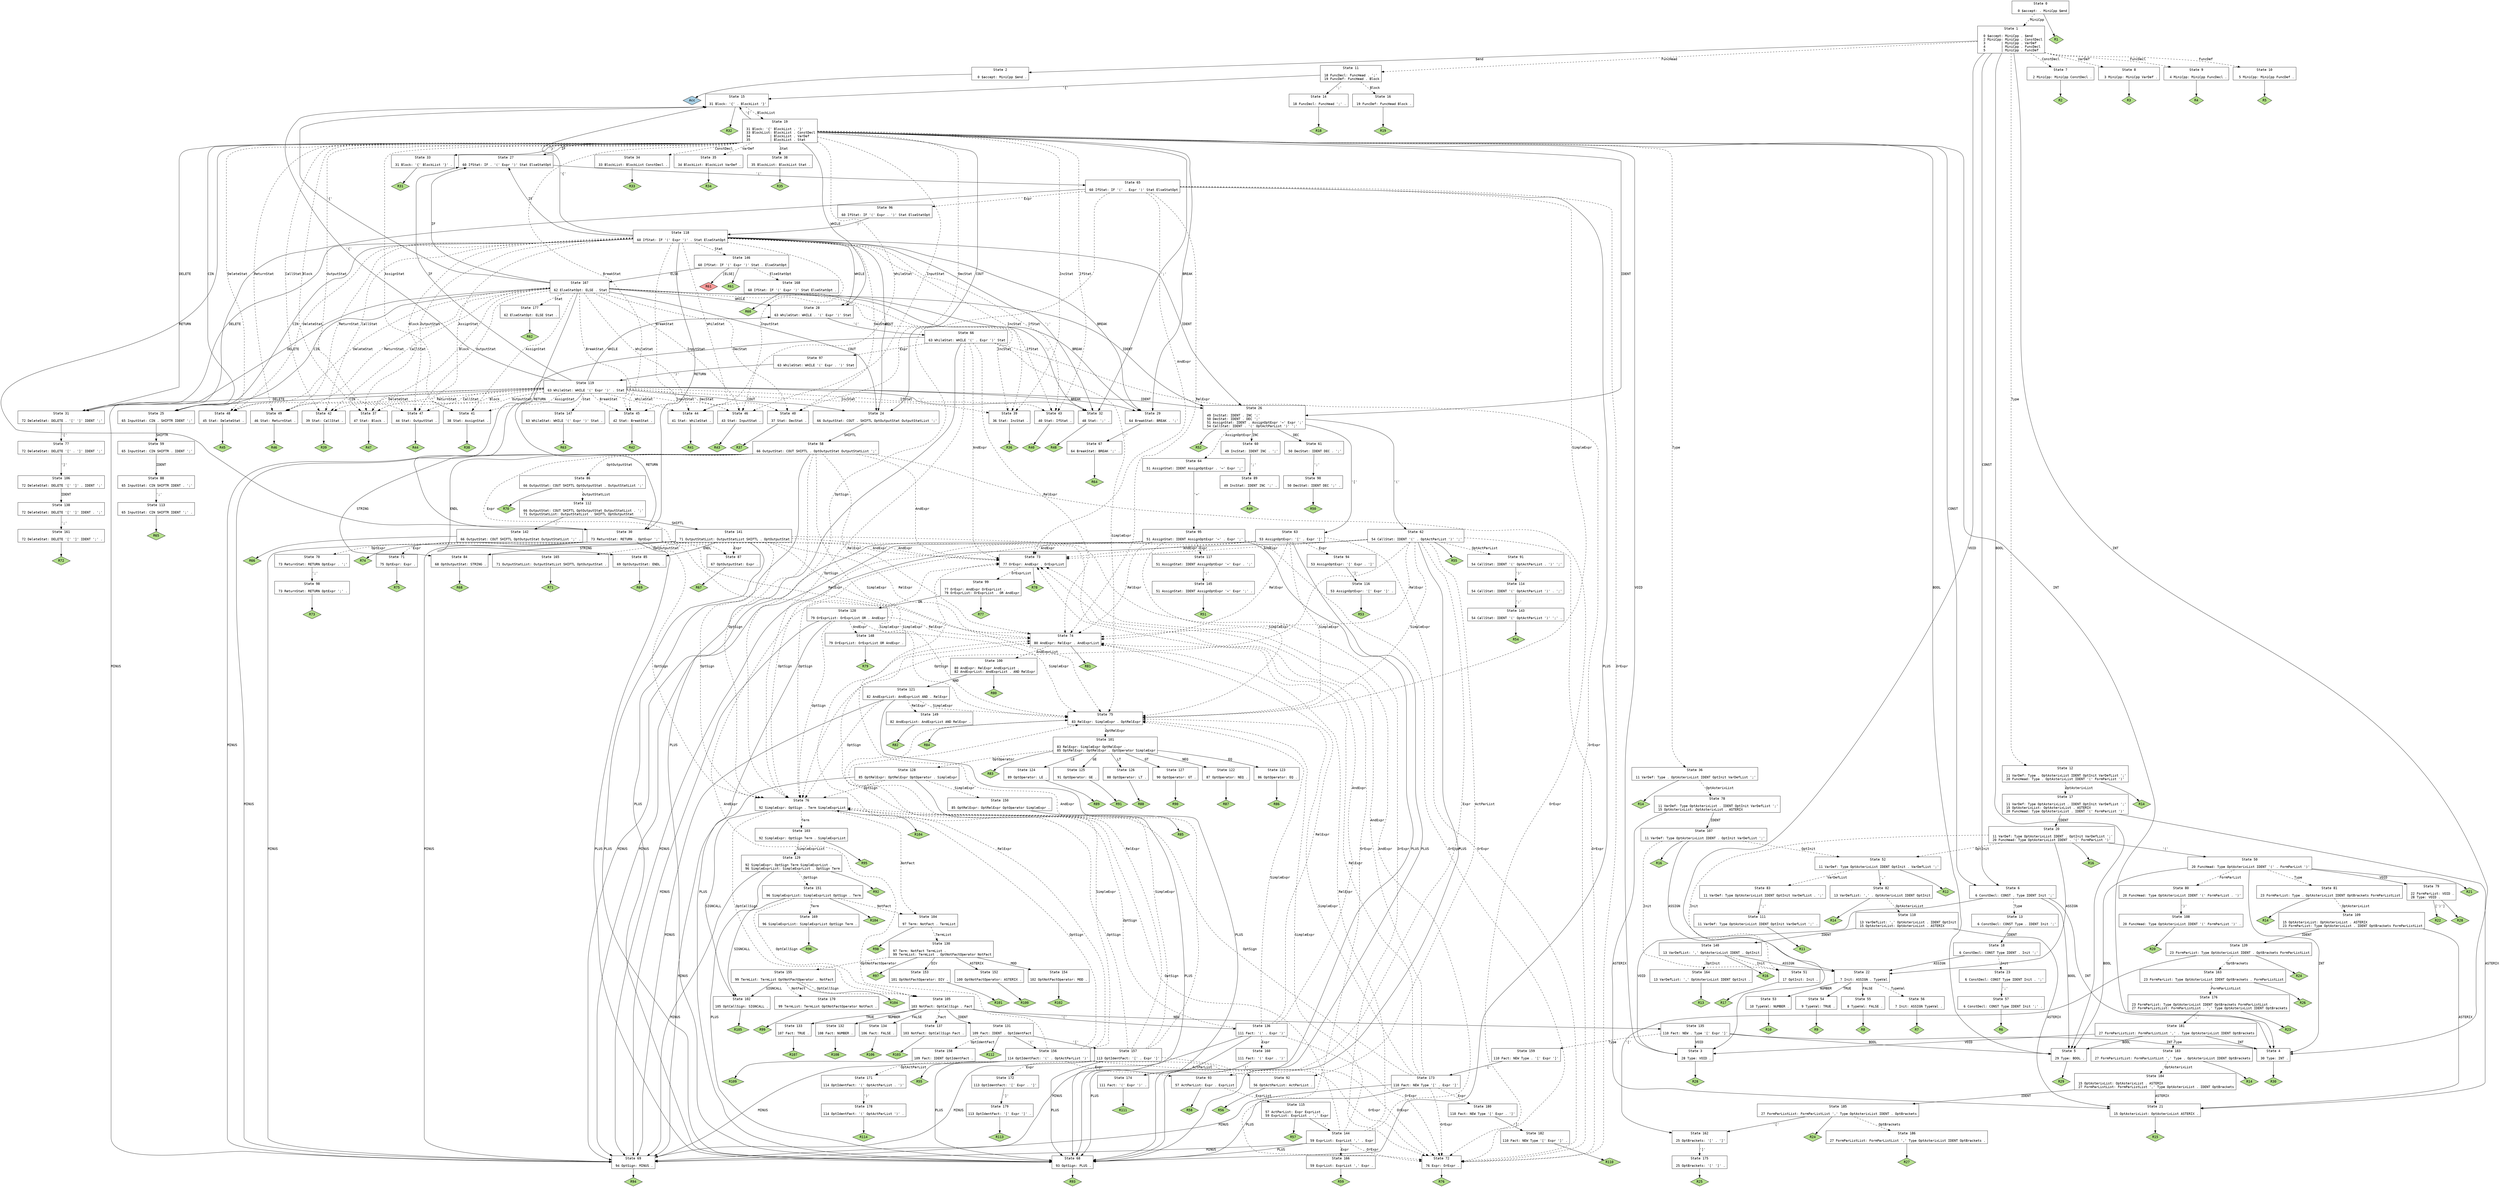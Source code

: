 // Generated by bison.
// Report bugs to <http://sourceforge.net/p/winflexbison/tickets>.
// Home page: <http://sourceforge.net/projects/winflexbison/>.

digraph "minicpp.y"
{
  node [fontname = courier, shape = box, colorscheme = paired6]
  edge [fontname = courier]

  0 [label="State 0\n\l  0 $accept: . MiniCpp $end\l"]
  0 -> 1 [style=dashed label="MiniCpp"]
  0 -> "0R1" [style=solid]
 "0R1" [label="R1", fillcolor=3, shape=diamond, style=filled]
  1 [label="State 1\n\l  0 $accept: MiniCpp . $end\l  2 MiniCpp: MiniCpp . ConstDecl\l  3        | MiniCpp . VarDef\l  4        | MiniCpp . FuncDecl\l  5        | MiniCpp . FuncDef\l"]
  1 -> 2 [style=solid label="$end"]
  1 -> 3 [style=solid label="VOID"]
  1 -> 4 [style=solid label="INT"]
  1 -> 5 [style=solid label="BOOL"]
  1 -> 6 [style=solid label="CONST"]
  1 -> 7 [style=dashed label="ConstDecl"]
  1 -> 8 [style=dashed label="VarDef"]
  1 -> 9 [style=dashed label="FuncDecl"]
  1 -> 10 [style=dashed label="FuncDef"]
  1 -> 11 [style=dashed label="FuncHead"]
  1 -> 12 [style=dashed label="Type"]
  2 [label="State 2\n\l  0 $accept: MiniCpp $end .\l"]
  2 -> "2R0" [style=solid]
 "2R0" [label="Acc", fillcolor=1, shape=diamond, style=filled]
  3 [label="State 3\n\l 28 Type: VOID .\l"]
  3 -> "3R28" [style=solid]
 "3R28" [label="R28", fillcolor=3, shape=diamond, style=filled]
  4 [label="State 4\n\l 30 Type: INT .\l"]
  4 -> "4R30" [style=solid]
 "4R30" [label="R30", fillcolor=3, shape=diamond, style=filled]
  5 [label="State 5\n\l 29 Type: BOOL .\l"]
  5 -> "5R29" [style=solid]
 "5R29" [label="R29", fillcolor=3, shape=diamond, style=filled]
  6 [label="State 6\n\l  6 ConstDecl: CONST . Type IDENT Init ';'\l"]
  6 -> 3 [style=solid label="VOID"]
  6 -> 4 [style=solid label="INT"]
  6 -> 5 [style=solid label="BOOL"]
  6 -> 13 [style=dashed label="Type"]
  7 [label="State 7\n\l  2 MiniCpp: MiniCpp ConstDecl .\l"]
  7 -> "7R2" [style=solid]
 "7R2" [label="R2", fillcolor=3, shape=diamond, style=filled]
  8 [label="State 8\n\l  3 MiniCpp: MiniCpp VarDef .\l"]
  8 -> "8R3" [style=solid]
 "8R3" [label="R3", fillcolor=3, shape=diamond, style=filled]
  9 [label="State 9\n\l  4 MiniCpp: MiniCpp FuncDecl .\l"]
  9 -> "9R4" [style=solid]
 "9R4" [label="R4", fillcolor=3, shape=diamond, style=filled]
  10 [label="State 10\n\l  5 MiniCpp: MiniCpp FuncDef .\l"]
  10 -> "10R5" [style=solid]
 "10R5" [label="R5", fillcolor=3, shape=diamond, style=filled]
  11 [label="State 11\n\l 18 FuncDecl: FuncHead . ';'\l 19 FuncDef: FuncHead . Block\l"]
  11 -> 14 [style=solid label="';'"]
  11 -> 15 [style=solid label="'{'"]
  11 -> 16 [style=dashed label="Block"]
  12 [label="State 12\n\l 11 VarDef: Type . OptAsterixList IDENT OptInit VarDefList ';'\l 20 FuncHead: Type . OptAsterixList IDENT '(' FormParList ')'\l"]
  12 -> 17 [style=dashed label="OptAsterixList"]
  12 -> "12R14" [style=solid]
 "12R14" [label="R14", fillcolor=3, shape=diamond, style=filled]
  13 [label="State 13\n\l  6 ConstDecl: CONST Type . IDENT Init ';'\l"]
  13 -> 18 [style=solid label="IDENT"]
  14 [label="State 14\n\l 18 FuncDecl: FuncHead ';' .\l"]
  14 -> "14R18" [style=solid]
 "14R18" [label="R18", fillcolor=3, shape=diamond, style=filled]
  15 [label="State 15\n\l 31 Block: '{' . BlockList '}'\l"]
  15 -> 19 [style=dashed label="BlockList"]
  15 -> "15R32" [style=solid]
 "15R32" [label="R32", fillcolor=3, shape=diamond, style=filled]
  16 [label="State 16\n\l 19 FuncDef: FuncHead Block .\l"]
  16 -> "16R19" [style=solid]
 "16R19" [label="R19", fillcolor=3, shape=diamond, style=filled]
  17 [label="State 17\n\l 11 VarDef: Type OptAsterixList . IDENT OptInit VarDefList ';'\l 15 OptAsterixList: OptAsterixList . ASTERIX\l 20 FuncHead: Type OptAsterixList . IDENT '(' FormParList ')'\l"]
  17 -> 20 [style=solid label="IDENT"]
  17 -> 21 [style=solid label="ASTERIX"]
  18 [label="State 18\n\l  6 ConstDecl: CONST Type IDENT . Init ';'\l"]
  18 -> 22 [style=solid label="ASSIGN"]
  18 -> 23 [style=dashed label="Init"]
  19 [label="State 19\n\l 31 Block: '{' BlockList . '}'\l 33 BlockList: BlockList . ConstDecl\l 34          | BlockList . VarDef\l 35          | BlockList . Stat\l"]
  19 -> 3 [style=solid label="VOID"]
  19 -> 4 [style=solid label="INT"]
  19 -> 5 [style=solid label="BOOL"]
  19 -> 24 [style=solid label="COUT"]
  19 -> 25 [style=solid label="CIN"]
  19 -> 26 [style=solid label="IDENT"]
  19 -> 6 [style=solid label="CONST"]
  19 -> 27 [style=solid label="IF"]
  19 -> 28 [style=solid label="WHILE"]
  19 -> 29 [style=solid label="BREAK"]
  19 -> 30 [style=solid label="RETURN"]
  19 -> 31 [style=solid label="DELETE"]
  19 -> 32 [style=solid label="';'"]
  19 -> 15 [style=solid label="'{'"]
  19 -> 33 [style=solid label="'}'"]
  19 -> 34 [style=dashed label="ConstDecl"]
  19 -> 35 [style=dashed label="VarDef"]
  19 -> 36 [style=dashed label="Type"]
  19 -> 37 [style=dashed label="Block"]
  19 -> 38 [style=dashed label="Stat"]
  19 -> 39 [style=dashed label="IncStat"]
  19 -> 40 [style=dashed label="DecStat"]
  19 -> 41 [style=dashed label="AssignStat"]
  19 -> 42 [style=dashed label="CallStat"]
  19 -> 43 [style=dashed label="IfStat"]
  19 -> 44 [style=dashed label="WhileStat"]
  19 -> 45 [style=dashed label="BreakStat"]
  19 -> 46 [style=dashed label="InputStat"]
  19 -> 47 [style=dashed label="OutputStat"]
  19 -> 48 [style=dashed label="DeleteStat"]
  19 -> 49 [style=dashed label="ReturnStat"]
  20 [label="State 20\n\l 11 VarDef: Type OptAsterixList IDENT . OptInit VarDefList ';'\l 20 FuncHead: Type OptAsterixList IDENT . '(' FormParList ')'\l"]
  20 -> 22 [style=solid label="ASSIGN"]
  20 -> 50 [style=solid label="'('"]
  20 -> 51 [style=dashed label="Init"]
  20 -> 52 [style=dashed label="OptInit"]
  20 -> "20R16" [style=solid]
 "20R16" [label="R16", fillcolor=3, shape=diamond, style=filled]
  21 [label="State 21\n\l 15 OptAsterixList: OptAsterixList ASTERIX .\l"]
  21 -> "21R15" [style=solid]
 "21R15" [label="R15", fillcolor=3, shape=diamond, style=filled]
  22 [label="State 22\n\l  7 Init: ASSIGN . TypeVal\l"]
  22 -> 53 [style=solid label="NUMBER"]
  22 -> 54 [style=solid label="TRUE"]
  22 -> 55 [style=solid label="FALSE"]
  22 -> 56 [style=dashed label="TypeVal"]
  23 [label="State 23\n\l  6 ConstDecl: CONST Type IDENT Init . ';'\l"]
  23 -> 57 [style=solid label="';'"]
  24 [label="State 24\n\l 66 OutputStat: COUT . SHIFTL OptOutputStat OutputStatList ';'\l"]
  24 -> 58 [style=solid label="SHIFTL"]
  25 [label="State 25\n\l 65 InputStat: CIN . SHIFTR IDENT ';'\l"]
  25 -> 59 [style=solid label="SHIFTR"]
  26 [label="State 26\n\l 49 IncStat: IDENT . INC ';'\l 50 DecStat: IDENT . DEC ';'\l 51 AssignStat: IDENT . AssignOptExpr '=' Expr ';'\l 54 CallStat: IDENT . '(' OptActParList ')' ';'\l"]
  26 -> 60 [style=solid label="INC"]
  26 -> 61 [style=solid label="DEC"]
  26 -> 62 [style=solid label="'('"]
  26 -> 63 [style=solid label="'['"]
  26 -> 64 [style=dashed label="AssignOptExpr"]
  26 -> "26R52" [style=solid]
 "26R52" [label="R52", fillcolor=3, shape=diamond, style=filled]
  27 [label="State 27\n\l 60 IfStat: IF . '(' Expr ')' Stat ElseStatOpt\l"]
  27 -> 65 [style=solid label="'('"]
  28 [label="State 28\n\l 63 WhileStat: WHILE . '(' Expr ')' Stat\l"]
  28 -> 66 [style=solid label="'('"]
  29 [label="State 29\n\l 64 BreakStat: BREAK . ';'\l"]
  29 -> 67 [style=solid label="';'"]
  30 [label="State 30\n\l 73 ReturnStat: RETURN . OptExpr ';'\l"]
  30 -> 68 [style=solid label="PLUS"]
  30 -> 69 [style=solid label="MINUS"]
  30 -> 70 [style=dashed label="OptExpr"]
  30 -> 71 [style=dashed label="Expr"]
  30 -> 72 [style=dashed label="OrExpr"]
  30 -> 73 [style=dashed label="AndExpr"]
  30 -> 74 [style=dashed label="RelExpr"]
  30 -> 75 [style=dashed label="SimpleExpr"]
  30 -> 76 [style=dashed label="OptSign"]
  30 -> "30R74" [style=solid]
 "30R74" [label="R74", fillcolor=3, shape=diamond, style=filled]
  31 [label="State 31\n\l 72 DeleteStat: DELETE . '[' ']' IDENT ';'\l"]
  31 -> 77 [style=solid label="'['"]
  32 [label="State 32\n\l 48 Stat: ';' .\l"]
  32 -> "32R48" [style=solid]
 "32R48" [label="R48", fillcolor=3, shape=diamond, style=filled]
  33 [label="State 33\n\l 31 Block: '{' BlockList '}' .\l"]
  33 -> "33R31" [style=solid]
 "33R31" [label="R31", fillcolor=3, shape=diamond, style=filled]
  34 [label="State 34\n\l 33 BlockList: BlockList ConstDecl .\l"]
  34 -> "34R33" [style=solid]
 "34R33" [label="R33", fillcolor=3, shape=diamond, style=filled]
  35 [label="State 35\n\l 34 BlockList: BlockList VarDef .\l"]
  35 -> "35R34" [style=solid]
 "35R34" [label="R34", fillcolor=3, shape=diamond, style=filled]
  36 [label="State 36\n\l 11 VarDef: Type . OptAsterixList IDENT OptInit VarDefList ';'\l"]
  36 -> 78 [style=dashed label="OptAsterixList"]
  36 -> "36R14" [style=solid]
 "36R14" [label="R14", fillcolor=3, shape=diamond, style=filled]
  37 [label="State 37\n\l 47 Stat: Block .\l"]
  37 -> "37R47" [style=solid]
 "37R47" [label="R47", fillcolor=3, shape=diamond, style=filled]
  38 [label="State 38\n\l 35 BlockList: BlockList Stat .\l"]
  38 -> "38R35" [style=solid]
 "38R35" [label="R35", fillcolor=3, shape=diamond, style=filled]
  39 [label="State 39\n\l 36 Stat: IncStat .\l"]
  39 -> "39R36" [style=solid]
 "39R36" [label="R36", fillcolor=3, shape=diamond, style=filled]
  40 [label="State 40\n\l 37 Stat: DecStat .\l"]
  40 -> "40R37" [style=solid]
 "40R37" [label="R37", fillcolor=3, shape=diamond, style=filled]
  41 [label="State 41\n\l 38 Stat: AssignStat .\l"]
  41 -> "41R38" [style=solid]
 "41R38" [label="R38", fillcolor=3, shape=diamond, style=filled]
  42 [label="State 42\n\l 39 Stat: CallStat .\l"]
  42 -> "42R39" [style=solid]
 "42R39" [label="R39", fillcolor=3, shape=diamond, style=filled]
  43 [label="State 43\n\l 40 Stat: IfStat .\l"]
  43 -> "43R40" [style=solid]
 "43R40" [label="R40", fillcolor=3, shape=diamond, style=filled]
  44 [label="State 44\n\l 41 Stat: WhileStat .\l"]
  44 -> "44R41" [style=solid]
 "44R41" [label="R41", fillcolor=3, shape=diamond, style=filled]
  45 [label="State 45\n\l 42 Stat: BreakStat .\l"]
  45 -> "45R42" [style=solid]
 "45R42" [label="R42", fillcolor=3, shape=diamond, style=filled]
  46 [label="State 46\n\l 43 Stat: InputStat .\l"]
  46 -> "46R43" [style=solid]
 "46R43" [label="R43", fillcolor=3, shape=diamond, style=filled]
  47 [label="State 47\n\l 44 Stat: OutputStat .\l"]
  47 -> "47R44" [style=solid]
 "47R44" [label="R44", fillcolor=3, shape=diamond, style=filled]
  48 [label="State 48\n\l 45 Stat: DeleteStat .\l"]
  48 -> "48R45" [style=solid]
 "48R45" [label="R45", fillcolor=3, shape=diamond, style=filled]
  49 [label="State 49\n\l 46 Stat: ReturnStat .\l"]
  49 -> "49R46" [style=solid]
 "49R46" [label="R46", fillcolor=3, shape=diamond, style=filled]
  50 [label="State 50\n\l 20 FuncHead: Type OptAsterixList IDENT '(' . FormParList ')'\l"]
  50 -> 79 [style=solid label="VOID"]
  50 -> 4 [style=solid label="INT"]
  50 -> 5 [style=solid label="BOOL"]
  50 -> 80 [style=dashed label="FormParList"]
  50 -> 81 [style=dashed label="Type"]
  50 -> "50R21" [style=solid]
 "50R21" [label="R21", fillcolor=3, shape=diamond, style=filled]
  51 [label="State 51\n\l 17 OptInit: Init .\l"]
  51 -> "51R17" [style=solid]
 "51R17" [label="R17", fillcolor=3, shape=diamond, style=filled]
  52 [label="State 52\n\l 11 VarDef: Type OptAsterixList IDENT OptInit . VarDefList ';'\l"]
  52 -> 82 [style=solid label="','"]
  52 -> 83 [style=dashed label="VarDefList"]
  52 -> "52R12" [style=solid]
 "52R12" [label="R12", fillcolor=3, shape=diamond, style=filled]
  53 [label="State 53\n\l 10 TypeVal: NUMBER .\l"]
  53 -> "53R10" [style=solid]
 "53R10" [label="R10", fillcolor=3, shape=diamond, style=filled]
  54 [label="State 54\n\l  9 TypeVal: TRUE .\l"]
  54 -> "54R9" [style=solid]
 "54R9" [label="R9", fillcolor=3, shape=diamond, style=filled]
  55 [label="State 55\n\l  8 TypeVal: FALSE .\l"]
  55 -> "55R8" [style=solid]
 "55R8" [label="R8", fillcolor=3, shape=diamond, style=filled]
  56 [label="State 56\n\l  7 Init: ASSIGN TypeVal .\l"]
  56 -> "56R7" [style=solid]
 "56R7" [label="R7", fillcolor=3, shape=diamond, style=filled]
  57 [label="State 57\n\l  6 ConstDecl: CONST Type IDENT Init ';' .\l"]
  57 -> "57R6" [style=solid]
 "57R6" [label="R6", fillcolor=3, shape=diamond, style=filled]
  58 [label="State 58\n\l 66 OutputStat: COUT SHIFTL . OptOutputStat OutputStatList ';'\l"]
  58 -> 84 [style=solid label="STRING"]
  58 -> 85 [style=solid label="ENDL"]
  58 -> 68 [style=solid label="PLUS"]
  58 -> 69 [style=solid label="MINUS"]
  58 -> 86 [style=dashed label="OptOutputStat"]
  58 -> 87 [style=dashed label="Expr"]
  58 -> 72 [style=dashed label="OrExpr"]
  58 -> 73 [style=dashed label="AndExpr"]
  58 -> 74 [style=dashed label="RelExpr"]
  58 -> 75 [style=dashed label="SimpleExpr"]
  58 -> 76 [style=dashed label="OptSign"]
  59 [label="State 59\n\l 65 InputStat: CIN SHIFTR . IDENT ';'\l"]
  59 -> 88 [style=solid label="IDENT"]
  60 [label="State 60\n\l 49 IncStat: IDENT INC . ';'\l"]
  60 -> 89 [style=solid label="';'"]
  61 [label="State 61\n\l 50 DecStat: IDENT DEC . ';'\l"]
  61 -> 90 [style=solid label="';'"]
  62 [label="State 62\n\l 54 CallStat: IDENT '(' . OptActParList ')' ';'\l"]
  62 -> 68 [style=solid label="PLUS"]
  62 -> 69 [style=solid label="MINUS"]
  62 -> 91 [style=dashed label="OptActParList"]
  62 -> 92 [style=dashed label="ActParList"]
  62 -> 93 [style=dashed label="Expr"]
  62 -> 72 [style=dashed label="OrExpr"]
  62 -> 73 [style=dashed label="AndExpr"]
  62 -> 74 [style=dashed label="RelExpr"]
  62 -> 75 [style=dashed label="SimpleExpr"]
  62 -> 76 [style=dashed label="OptSign"]
  62 -> "62R55" [style=solid]
 "62R55" [label="R55", fillcolor=3, shape=diamond, style=filled]
  63 [label="State 63\n\l 53 AssignOptExpr: '[' . Expr ']'\l"]
  63 -> 68 [style=solid label="PLUS"]
  63 -> 69 [style=solid label="MINUS"]
  63 -> 94 [style=dashed label="Expr"]
  63 -> 72 [style=dashed label="OrExpr"]
  63 -> 73 [style=dashed label="AndExpr"]
  63 -> 74 [style=dashed label="RelExpr"]
  63 -> 75 [style=dashed label="SimpleExpr"]
  63 -> 76 [style=dashed label="OptSign"]
  64 [label="State 64\n\l 51 AssignStat: IDENT AssignOptExpr . '=' Expr ';'\l"]
  64 -> 95 [style=solid label="'='"]
  65 [label="State 65\n\l 60 IfStat: IF '(' . Expr ')' Stat ElseStatOpt\l"]
  65 -> 68 [style=solid label="PLUS"]
  65 -> 69 [style=solid label="MINUS"]
  65 -> 96 [style=dashed label="Expr"]
  65 -> 72 [style=dashed label="OrExpr"]
  65 -> 73 [style=dashed label="AndExpr"]
  65 -> 74 [style=dashed label="RelExpr"]
  65 -> 75 [style=dashed label="SimpleExpr"]
  65 -> 76 [style=dashed label="OptSign"]
  66 [label="State 66\n\l 63 WhileStat: WHILE '(' . Expr ')' Stat\l"]
  66 -> 68 [style=solid label="PLUS"]
  66 -> 69 [style=solid label="MINUS"]
  66 -> 97 [style=dashed label="Expr"]
  66 -> 72 [style=dashed label="OrExpr"]
  66 -> 73 [style=dashed label="AndExpr"]
  66 -> 74 [style=dashed label="RelExpr"]
  66 -> 75 [style=dashed label="SimpleExpr"]
  66 -> 76 [style=dashed label="OptSign"]
  67 [label="State 67\n\l 64 BreakStat: BREAK ';' .\l"]
  67 -> "67R64" [style=solid]
 "67R64" [label="R64", fillcolor=3, shape=diamond, style=filled]
  68 [label="State 68\n\l 93 OptSign: PLUS .\l"]
  68 -> "68R93" [style=solid]
 "68R93" [label="R93", fillcolor=3, shape=diamond, style=filled]
  69 [label="State 69\n\l 94 OptSign: MINUS .\l"]
  69 -> "69R94" [style=solid]
 "69R94" [label="R94", fillcolor=3, shape=diamond, style=filled]
  70 [label="State 70\n\l 73 ReturnStat: RETURN OptExpr . ';'\l"]
  70 -> 98 [style=solid label="';'"]
  71 [label="State 71\n\l 75 OptExpr: Expr .\l"]
  71 -> "71R75" [style=solid]
 "71R75" [label="R75", fillcolor=3, shape=diamond, style=filled]
  72 [label="State 72\n\l 76 Expr: OrExpr .\l"]
  72 -> "72R76" [style=solid]
 "72R76" [label="R76", fillcolor=3, shape=diamond, style=filled]
  73 [label="State 73\n\l 77 OrExpr: AndExpr . OrExprList\l"]
  73 -> 99 [style=dashed label="OrExprList"]
  73 -> "73R78" [style=solid]
 "73R78" [label="R78", fillcolor=3, shape=diamond, style=filled]
  74 [label="State 74\n\l 80 AndExpr: RelExpr . AndExprList\l"]
  74 -> 100 [style=dashed label="AndExprList"]
  74 -> "74R81" [style=solid]
 "74R81" [label="R81", fillcolor=3, shape=diamond, style=filled]
  75 [label="State 75\n\l 83 RelExpr: SimpleExpr . OptRelExpr\l"]
  75 -> 101 [style=dashed label="OptRelExpr"]
  75 -> "75R84" [style=solid]
 "75R84" [label="R84", fillcolor=3, shape=diamond, style=filled]
  76 [label="State 76\n\l 92 SimpleExpr: OptSign . Term SimpleExprList\l"]
  76 -> 102 [style=solid label="SIGNCALL"]
  76 -> 103 [style=dashed label="Term"]
  76 -> 104 [style=dashed label="NotFact"]
  76 -> 105 [style=dashed label="OptCallSign"]
  76 -> "76R104" [style=solid]
 "76R104" [label="R104", fillcolor=3, shape=diamond, style=filled]
  77 [label="State 77\n\l 72 DeleteStat: DELETE '[' . ']' IDENT ';'\l"]
  77 -> 106 [style=solid label="']'"]
  78 [label="State 78\n\l 11 VarDef: Type OptAsterixList . IDENT OptInit VarDefList ';'\l 15 OptAsterixList: OptAsterixList . ASTERIX\l"]
  78 -> 107 [style=solid label="IDENT"]
  78 -> 21 [style=solid label="ASTERIX"]
  79 [label="State 79\n\l 22 FormParList: VOID .\l 28 Type: VOID .\l"]
  79 -> "79R22" [label="[')']", style=solid]
 "79R22" [label="R22", fillcolor=3, shape=diamond, style=filled]
  79 -> "79R28" [style=solid]
 "79R28" [label="R28", fillcolor=3, shape=diamond, style=filled]
  80 [label="State 80\n\l 20 FuncHead: Type OptAsterixList IDENT '(' FormParList . ')'\l"]
  80 -> 108 [style=solid label="')'"]
  81 [label="State 81\n\l 23 FormParList: Type . OptAsterixList IDENT OptBrackets FormParListList\l"]
  81 -> 109 [style=dashed label="OptAsterixList"]
  81 -> "81R14" [style=solid]
 "81R14" [label="R14", fillcolor=3, shape=diamond, style=filled]
  82 [label="State 82\n\l 13 VarDefList: ',' . OptAsterixList IDENT OptInit\l"]
  82 -> 110 [style=dashed label="OptAsterixList"]
  82 -> "82R14" [style=solid]
 "82R14" [label="R14", fillcolor=3, shape=diamond, style=filled]
  83 [label="State 83\n\l 11 VarDef: Type OptAsterixList IDENT OptInit VarDefList . ';'\l"]
  83 -> 111 [style=solid label="';'"]
  84 [label="State 84\n\l 68 OptOutputStat: STRING .\l"]
  84 -> "84R68" [style=solid]
 "84R68" [label="R68", fillcolor=3, shape=diamond, style=filled]
  85 [label="State 85\n\l 69 OptOutputStat: ENDL .\l"]
  85 -> "85R69" [style=solid]
 "85R69" [label="R69", fillcolor=3, shape=diamond, style=filled]
  86 [label="State 86\n\l 66 OutputStat: COUT SHIFTL OptOutputStat . OutputStatList ';'\l"]
  86 -> 112 [style=dashed label="OutputStatList"]
  86 -> "86R70" [style=solid]
 "86R70" [label="R70", fillcolor=3, shape=diamond, style=filled]
  87 [label="State 87\n\l 67 OptOutputStat: Expr .\l"]
  87 -> "87R67" [style=solid]
 "87R67" [label="R67", fillcolor=3, shape=diamond, style=filled]
  88 [label="State 88\n\l 65 InputStat: CIN SHIFTR IDENT . ';'\l"]
  88 -> 113 [style=solid label="';'"]
  89 [label="State 89\n\l 49 IncStat: IDENT INC ';' .\l"]
  89 -> "89R49" [style=solid]
 "89R49" [label="R49", fillcolor=3, shape=diamond, style=filled]
  90 [label="State 90\n\l 50 DecStat: IDENT DEC ';' .\l"]
  90 -> "90R50" [style=solid]
 "90R50" [label="R50", fillcolor=3, shape=diamond, style=filled]
  91 [label="State 91\n\l 54 CallStat: IDENT '(' OptActParList . ')' ';'\l"]
  91 -> 114 [style=solid label="')'"]
  92 [label="State 92\n\l 56 OptActParList: ActParList .\l"]
  92 -> "92R56" [style=solid]
 "92R56" [label="R56", fillcolor=3, shape=diamond, style=filled]
  93 [label="State 93\n\l 57 ActParList: Expr . ExprList\l"]
  93 -> 115 [style=dashed label="ExprList"]
  93 -> "93R58" [style=solid]
 "93R58" [label="R58", fillcolor=3, shape=diamond, style=filled]
  94 [label="State 94\n\l 53 AssignOptExpr: '[' Expr . ']'\l"]
  94 -> 116 [style=solid label="']'"]
  95 [label="State 95\n\l 51 AssignStat: IDENT AssignOptExpr '=' . Expr ';'\l"]
  95 -> 68 [style=solid label="PLUS"]
  95 -> 69 [style=solid label="MINUS"]
  95 -> 117 [style=dashed label="Expr"]
  95 -> 72 [style=dashed label="OrExpr"]
  95 -> 73 [style=dashed label="AndExpr"]
  95 -> 74 [style=dashed label="RelExpr"]
  95 -> 75 [style=dashed label="SimpleExpr"]
  95 -> 76 [style=dashed label="OptSign"]
  96 [label="State 96\n\l 60 IfStat: IF '(' Expr . ')' Stat ElseStatOpt\l"]
  96 -> 118 [style=solid label="')'"]
  97 [label="State 97\n\l 63 WhileStat: WHILE '(' Expr . ')' Stat\l"]
  97 -> 119 [style=solid label="')'"]
  98 [label="State 98\n\l 73 ReturnStat: RETURN OptExpr ';' .\l"]
  98 -> "98R73" [style=solid]
 "98R73" [label="R73", fillcolor=3, shape=diamond, style=filled]
  99 [label="State 99\n\l 77 OrExpr: AndExpr OrExprList .\l 79 OrExprList: OrExprList . OR AndExpr\l"]
  99 -> 120 [style=solid label="OR"]
  99 -> "99R77" [style=solid]
 "99R77" [label="R77", fillcolor=3, shape=diamond, style=filled]
  100 [label="State 100\n\l 80 AndExpr: RelExpr AndExprList .\l 82 AndExprList: AndExprList . AND RelExpr\l"]
  100 -> 121 [style=solid label="AND"]
  100 -> "100R80" [style=solid]
 "100R80" [label="R80", fillcolor=3, shape=diamond, style=filled]
  101 [label="State 101\n\l 83 RelExpr: SimpleExpr OptRelExpr .\l 85 OptRelExpr: OptRelExpr . OptOperator SimpleExpr\l"]
  101 -> 122 [style=solid label="NEQ"]
  101 -> 123 [style=solid label="EQ"]
  101 -> 124 [style=solid label="LE"]
  101 -> 125 [style=solid label="GE"]
  101 -> 126 [style=solid label="LT"]
  101 -> 127 [style=solid label="GT"]
  101 -> 128 [style=dashed label="OptOperator"]
  101 -> "101R83" [style=solid]
 "101R83" [label="R83", fillcolor=3, shape=diamond, style=filled]
  102 [label="State 102\n\l105 OptCallSign: SIGNCALL .\l"]
  102 -> "102R105" [style=solid]
 "102R105" [label="R105", fillcolor=3, shape=diamond, style=filled]
  103 [label="State 103\n\l 92 SimpleExpr: OptSign Term . SimpleExprList\l"]
  103 -> 129 [style=dashed label="SimpleExprList"]
  103 -> "103R95" [style=solid]
 "103R95" [label="R95", fillcolor=3, shape=diamond, style=filled]
  104 [label="State 104\n\l 97 Term: NotFact . TermList\l"]
  104 -> 130 [style=dashed label="TermList"]
  104 -> "104R98" [style=solid]
 "104R98" [label="R98", fillcolor=3, shape=diamond, style=filled]
  105 [label="State 105\n\l103 NotFact: OptCallSign . Fact\l"]
  105 -> 131 [style=solid label="IDENT"]
  105 -> 132 [style=solid label="NUMBER"]
  105 -> 133 [style=solid label="TRUE"]
  105 -> 134 [style=solid label="FALSE"]
  105 -> 135 [style=solid label="NEW"]
  105 -> 136 [style=solid label="'('"]
  105 -> 137 [style=dashed label="Fact"]
  106 [label="State 106\n\l 72 DeleteStat: DELETE '[' ']' . IDENT ';'\l"]
  106 -> 138 [style=solid label="IDENT"]
  107 [label="State 107\n\l 11 VarDef: Type OptAsterixList IDENT . OptInit VarDefList ';'\l"]
  107 -> 22 [style=solid label="ASSIGN"]
  107 -> 51 [style=dashed label="Init"]
  107 -> 52 [style=dashed label="OptInit"]
  107 -> "107R16" [style=solid]
 "107R16" [label="R16", fillcolor=3, shape=diamond, style=filled]
  108 [label="State 108\n\l 20 FuncHead: Type OptAsterixList IDENT '(' FormParList ')' .\l"]
  108 -> "108R20" [style=solid]
 "108R20" [label="R20", fillcolor=3, shape=diamond, style=filled]
  109 [label="State 109\n\l 15 OptAsterixList: OptAsterixList . ASTERIX\l 23 FormParList: Type OptAsterixList . IDENT OptBrackets FormParListList\l"]
  109 -> 139 [style=solid label="IDENT"]
  109 -> 21 [style=solid label="ASTERIX"]
  110 [label="State 110\n\l 13 VarDefList: ',' OptAsterixList . IDENT OptInit\l 15 OptAsterixList: OptAsterixList . ASTERIX\l"]
  110 -> 140 [style=solid label="IDENT"]
  110 -> 21 [style=solid label="ASTERIX"]
  111 [label="State 111\n\l 11 VarDef: Type OptAsterixList IDENT OptInit VarDefList ';' .\l"]
  111 -> "111R11" [style=solid]
 "111R11" [label="R11", fillcolor=3, shape=diamond, style=filled]
  112 [label="State 112\n\l 66 OutputStat: COUT SHIFTL OptOutputStat OutputStatList . ';'\l 71 OutputStatList: OutputStatList . SHIFTL OptOutputStat\l"]
  112 -> 141 [style=solid label="SHIFTL"]
  112 -> 142 [style=solid label="';'"]
  113 [label="State 113\n\l 65 InputStat: CIN SHIFTR IDENT ';' .\l"]
  113 -> "113R65" [style=solid]
 "113R65" [label="R65", fillcolor=3, shape=diamond, style=filled]
  114 [label="State 114\n\l 54 CallStat: IDENT '(' OptActParList ')' . ';'\l"]
  114 -> 143 [style=solid label="';'"]
  115 [label="State 115\n\l 57 ActParList: Expr ExprList .\l 59 ExprList: ExprList . ',' Expr\l"]
  115 -> 144 [style=solid label="','"]
  115 -> "115R57" [style=solid]
 "115R57" [label="R57", fillcolor=3, shape=diamond, style=filled]
  116 [label="State 116\n\l 53 AssignOptExpr: '[' Expr ']' .\l"]
  116 -> "116R53" [style=solid]
 "116R53" [label="R53", fillcolor=3, shape=diamond, style=filled]
  117 [label="State 117\n\l 51 AssignStat: IDENT AssignOptExpr '=' Expr . ';'\l"]
  117 -> 145 [style=solid label="';'"]
  118 [label="State 118\n\l 60 IfStat: IF '(' Expr ')' . Stat ElseStatOpt\l"]
  118 -> 24 [style=solid label="COUT"]
  118 -> 25 [style=solid label="CIN"]
  118 -> 26 [style=solid label="IDENT"]
  118 -> 27 [style=solid label="IF"]
  118 -> 28 [style=solid label="WHILE"]
  118 -> 29 [style=solid label="BREAK"]
  118 -> 30 [style=solid label="RETURN"]
  118 -> 31 [style=solid label="DELETE"]
  118 -> 32 [style=solid label="';'"]
  118 -> 15 [style=solid label="'{'"]
  118 -> 37 [style=dashed label="Block"]
  118 -> 146 [style=dashed label="Stat"]
  118 -> 39 [style=dashed label="IncStat"]
  118 -> 40 [style=dashed label="DecStat"]
  118 -> 41 [style=dashed label="AssignStat"]
  118 -> 42 [style=dashed label="CallStat"]
  118 -> 43 [style=dashed label="IfStat"]
  118 -> 44 [style=dashed label="WhileStat"]
  118 -> 45 [style=dashed label="BreakStat"]
  118 -> 46 [style=dashed label="InputStat"]
  118 -> 47 [style=dashed label="OutputStat"]
  118 -> 48 [style=dashed label="DeleteStat"]
  118 -> 49 [style=dashed label="ReturnStat"]
  119 [label="State 119\n\l 63 WhileStat: WHILE '(' Expr ')' . Stat\l"]
  119 -> 24 [style=solid label="COUT"]
  119 -> 25 [style=solid label="CIN"]
  119 -> 26 [style=solid label="IDENT"]
  119 -> 27 [style=solid label="IF"]
  119 -> 28 [style=solid label="WHILE"]
  119 -> 29 [style=solid label="BREAK"]
  119 -> 30 [style=solid label="RETURN"]
  119 -> 31 [style=solid label="DELETE"]
  119 -> 32 [style=solid label="';'"]
  119 -> 15 [style=solid label="'{'"]
  119 -> 37 [style=dashed label="Block"]
  119 -> 147 [style=dashed label="Stat"]
  119 -> 39 [style=dashed label="IncStat"]
  119 -> 40 [style=dashed label="DecStat"]
  119 -> 41 [style=dashed label="AssignStat"]
  119 -> 42 [style=dashed label="CallStat"]
  119 -> 43 [style=dashed label="IfStat"]
  119 -> 44 [style=dashed label="WhileStat"]
  119 -> 45 [style=dashed label="BreakStat"]
  119 -> 46 [style=dashed label="InputStat"]
  119 -> 47 [style=dashed label="OutputStat"]
  119 -> 48 [style=dashed label="DeleteStat"]
  119 -> 49 [style=dashed label="ReturnStat"]
  120 [label="State 120\n\l 79 OrExprList: OrExprList OR . AndExpr\l"]
  120 -> 68 [style=solid label="PLUS"]
  120 -> 69 [style=solid label="MINUS"]
  120 -> 148 [style=dashed label="AndExpr"]
  120 -> 74 [style=dashed label="RelExpr"]
  120 -> 75 [style=dashed label="SimpleExpr"]
  120 -> 76 [style=dashed label="OptSign"]
  121 [label="State 121\n\l 82 AndExprList: AndExprList AND . RelExpr\l"]
  121 -> 68 [style=solid label="PLUS"]
  121 -> 69 [style=solid label="MINUS"]
  121 -> 149 [style=dashed label="RelExpr"]
  121 -> 75 [style=dashed label="SimpleExpr"]
  121 -> 76 [style=dashed label="OptSign"]
  122 [label="State 122\n\l 87 OptOperator: NEQ .\l"]
  122 -> "122R87" [style=solid]
 "122R87" [label="R87", fillcolor=3, shape=diamond, style=filled]
  123 [label="State 123\n\l 86 OptOperator: EQ .\l"]
  123 -> "123R86" [style=solid]
 "123R86" [label="R86", fillcolor=3, shape=diamond, style=filled]
  124 [label="State 124\n\l 89 OptOperator: LE .\l"]
  124 -> "124R89" [style=solid]
 "124R89" [label="R89", fillcolor=3, shape=diamond, style=filled]
  125 [label="State 125\n\l 91 OptOperator: GE .\l"]
  125 -> "125R91" [style=solid]
 "125R91" [label="R91", fillcolor=3, shape=diamond, style=filled]
  126 [label="State 126\n\l 88 OptOperator: LT .\l"]
  126 -> "126R88" [style=solid]
 "126R88" [label="R88", fillcolor=3, shape=diamond, style=filled]
  127 [label="State 127\n\l 90 OptOperator: GT .\l"]
  127 -> "127R90" [style=solid]
 "127R90" [label="R90", fillcolor=3, shape=diamond, style=filled]
  128 [label="State 128\n\l 85 OptRelExpr: OptRelExpr OptOperator . SimpleExpr\l"]
  128 -> 68 [style=solid label="PLUS"]
  128 -> 69 [style=solid label="MINUS"]
  128 -> 150 [style=dashed label="SimpleExpr"]
  128 -> 76 [style=dashed label="OptSign"]
  129 [label="State 129\n\l 92 SimpleExpr: OptSign Term SimpleExprList .\l 96 SimpleExprList: SimpleExprList . OptSign Term\l"]
  129 -> 68 [style=solid label="PLUS"]
  129 -> 69 [style=solid label="MINUS"]
  129 -> 151 [style=dashed label="OptSign"]
  129 -> "129R92" [style=solid]
 "129R92" [label="R92", fillcolor=3, shape=diamond, style=filled]
  130 [label="State 130\n\l 97 Term: NotFact TermList .\l 99 TermList: TermList . OptNotFactOperator NotFact\l"]
  130 -> 152 [style=solid label="ASTERIX"]
  130 -> 153 [style=solid label="DIV"]
  130 -> 154 [style=solid label="MOD"]
  130 -> 155 [style=dashed label="OptNotFactOperator"]
  130 -> "130R97" [style=solid]
 "130R97" [label="R97", fillcolor=3, shape=diamond, style=filled]
  131 [label="State 131\n\l109 Fact: IDENT . OptIdentFact\l"]
  131 -> 156 [style=solid label="'('"]
  131 -> 157 [style=solid label="'['"]
  131 -> 158 [style=dashed label="OptIdentFact"]
  131 -> "131R112" [style=solid]
 "131R112" [label="R112", fillcolor=3, shape=diamond, style=filled]
  132 [label="State 132\n\l108 Fact: NUMBER .\l"]
  132 -> "132R108" [style=solid]
 "132R108" [label="R108", fillcolor=3, shape=diamond, style=filled]
  133 [label="State 133\n\l107 Fact: TRUE .\l"]
  133 -> "133R107" [style=solid]
 "133R107" [label="R107", fillcolor=3, shape=diamond, style=filled]
  134 [label="State 134\n\l106 Fact: FALSE .\l"]
  134 -> "134R106" [style=solid]
 "134R106" [label="R106", fillcolor=3, shape=diamond, style=filled]
  135 [label="State 135\n\l110 Fact: NEW . Type '[' Expr ']'\l"]
  135 -> 3 [style=solid label="VOID"]
  135 -> 4 [style=solid label="INT"]
  135 -> 5 [style=solid label="BOOL"]
  135 -> 159 [style=dashed label="Type"]
  136 [label="State 136\n\l111 Fact: '(' . Expr ')'\l"]
  136 -> 68 [style=solid label="PLUS"]
  136 -> 69 [style=solid label="MINUS"]
  136 -> 160 [style=dashed label="Expr"]
  136 -> 72 [style=dashed label="OrExpr"]
  136 -> 73 [style=dashed label="AndExpr"]
  136 -> 74 [style=dashed label="RelExpr"]
  136 -> 75 [style=dashed label="SimpleExpr"]
  136 -> 76 [style=dashed label="OptSign"]
  137 [label="State 137\n\l103 NotFact: OptCallSign Fact .\l"]
  137 -> "137R103" [style=solid]
 "137R103" [label="R103", fillcolor=3, shape=diamond, style=filled]
  138 [label="State 138\n\l 72 DeleteStat: DELETE '[' ']' IDENT . ';'\l"]
  138 -> 161 [style=solid label="';'"]
  139 [label="State 139\n\l 23 FormParList: Type OptAsterixList IDENT . OptBrackets FormParListList\l"]
  139 -> 162 [style=solid label="'['"]
  139 -> 163 [style=dashed label="OptBrackets"]
  139 -> "139R24" [style=solid]
 "139R24" [label="R24", fillcolor=3, shape=diamond, style=filled]
  140 [label="State 140\n\l 13 VarDefList: ',' OptAsterixList IDENT . OptInit\l"]
  140 -> 22 [style=solid label="ASSIGN"]
  140 -> 51 [style=dashed label="Init"]
  140 -> 164 [style=dashed label="OptInit"]
  140 -> "140R16" [style=solid]
 "140R16" [label="R16", fillcolor=3, shape=diamond, style=filled]
  141 [label="State 141\n\l 71 OutputStatList: OutputStatList SHIFTL . OptOutputStat\l"]
  141 -> 84 [style=solid label="STRING"]
  141 -> 85 [style=solid label="ENDL"]
  141 -> 68 [style=solid label="PLUS"]
  141 -> 69 [style=solid label="MINUS"]
  141 -> 165 [style=dashed label="OptOutputStat"]
  141 -> 87 [style=dashed label="Expr"]
  141 -> 72 [style=dashed label="OrExpr"]
  141 -> 73 [style=dashed label="AndExpr"]
  141 -> 74 [style=dashed label="RelExpr"]
  141 -> 75 [style=dashed label="SimpleExpr"]
  141 -> 76 [style=dashed label="OptSign"]
  142 [label="State 142\n\l 66 OutputStat: COUT SHIFTL OptOutputStat OutputStatList ';' .\l"]
  142 -> "142R66" [style=solid]
 "142R66" [label="R66", fillcolor=3, shape=diamond, style=filled]
  143 [label="State 143\n\l 54 CallStat: IDENT '(' OptActParList ')' ';' .\l"]
  143 -> "143R54" [style=solid]
 "143R54" [label="R54", fillcolor=3, shape=diamond, style=filled]
  144 [label="State 144\n\l 59 ExprList: ExprList ',' . Expr\l"]
  144 -> 68 [style=solid label="PLUS"]
  144 -> 69 [style=solid label="MINUS"]
  144 -> 166 [style=dashed label="Expr"]
  144 -> 72 [style=dashed label="OrExpr"]
  144 -> 73 [style=dashed label="AndExpr"]
  144 -> 74 [style=dashed label="RelExpr"]
  144 -> 75 [style=dashed label="SimpleExpr"]
  144 -> 76 [style=dashed label="OptSign"]
  145 [label="State 145\n\l 51 AssignStat: IDENT AssignOptExpr '=' Expr ';' .\l"]
  145 -> "145R51" [style=solid]
 "145R51" [label="R51", fillcolor=3, shape=diamond, style=filled]
  146 [label="State 146\n\l 60 IfStat: IF '(' Expr ')' Stat . ElseStatOpt\l"]
  146 -> 167 [style=solid label="ELSE"]
  146 -> 168 [style=dashed label="ElseStatOpt"]
  146 -> "146R61d" [label="[ELSE]", style=solid]
 "146R61d" [label="R61", fillcolor=5, shape=diamond, style=filled]
  146 -> "146R61" [style=solid]
 "146R61" [label="R61", fillcolor=3, shape=diamond, style=filled]
  147 [label="State 147\n\l 63 WhileStat: WHILE '(' Expr ')' Stat .\l"]
  147 -> "147R63" [style=solid]
 "147R63" [label="R63", fillcolor=3, shape=diamond, style=filled]
  148 [label="State 148\n\l 79 OrExprList: OrExprList OR AndExpr .\l"]
  148 -> "148R79" [style=solid]
 "148R79" [label="R79", fillcolor=3, shape=diamond, style=filled]
  149 [label="State 149\n\l 82 AndExprList: AndExprList AND RelExpr .\l"]
  149 -> "149R82" [style=solid]
 "149R82" [label="R82", fillcolor=3, shape=diamond, style=filled]
  150 [label="State 150\n\l 85 OptRelExpr: OptRelExpr OptOperator SimpleExpr .\l"]
  150 -> "150R85" [style=solid]
 "150R85" [label="R85", fillcolor=3, shape=diamond, style=filled]
  151 [label="State 151\n\l 96 SimpleExprList: SimpleExprList OptSign . Term\l"]
  151 -> 102 [style=solid label="SIGNCALL"]
  151 -> 169 [style=dashed label="Term"]
  151 -> 104 [style=dashed label="NotFact"]
  151 -> 105 [style=dashed label="OptCallSign"]
  151 -> "151R104" [style=solid]
 "151R104" [label="R104", fillcolor=3, shape=diamond, style=filled]
  152 [label="State 152\n\l100 OptNotFactOperator: ASTERIX .\l"]
  152 -> "152R100" [style=solid]
 "152R100" [label="R100", fillcolor=3, shape=diamond, style=filled]
  153 [label="State 153\n\l101 OptNotFactOperator: DIV .\l"]
  153 -> "153R101" [style=solid]
 "153R101" [label="R101", fillcolor=3, shape=diamond, style=filled]
  154 [label="State 154\n\l102 OptNotFactOperator: MOD .\l"]
  154 -> "154R102" [style=solid]
 "154R102" [label="R102", fillcolor=3, shape=diamond, style=filled]
  155 [label="State 155\n\l 99 TermList: TermList OptNotFactOperator . NotFact\l"]
  155 -> 102 [style=solid label="SIGNCALL"]
  155 -> 170 [style=dashed label="NotFact"]
  155 -> 105 [style=dashed label="OptCallSign"]
  155 -> "155R104" [style=solid]
 "155R104" [label="R104", fillcolor=3, shape=diamond, style=filled]
  156 [label="State 156\n\l114 OptIdentFact: '(' . OptActParList ')'\l"]
  156 -> 68 [style=solid label="PLUS"]
  156 -> 69 [style=solid label="MINUS"]
  156 -> 171 [style=dashed label="OptActParList"]
  156 -> 92 [style=dashed label="ActParList"]
  156 -> 93 [style=dashed label="Expr"]
  156 -> 72 [style=dashed label="OrExpr"]
  156 -> 73 [style=dashed label="AndExpr"]
  156 -> 74 [style=dashed label="RelExpr"]
  156 -> 75 [style=dashed label="SimpleExpr"]
  156 -> 76 [style=dashed label="OptSign"]
  156 -> "156R55" [style=solid]
 "156R55" [label="R55", fillcolor=3, shape=diamond, style=filled]
  157 [label="State 157\n\l113 OptIdentFact: '[' . Expr ']'\l"]
  157 -> 68 [style=solid label="PLUS"]
  157 -> 69 [style=solid label="MINUS"]
  157 -> 172 [style=dashed label="Expr"]
  157 -> 72 [style=dashed label="OrExpr"]
  157 -> 73 [style=dashed label="AndExpr"]
  157 -> 74 [style=dashed label="RelExpr"]
  157 -> 75 [style=dashed label="SimpleExpr"]
  157 -> 76 [style=dashed label="OptSign"]
  158 [label="State 158\n\l109 Fact: IDENT OptIdentFact .\l"]
  158 -> "158R109" [style=solid]
 "158R109" [label="R109", fillcolor=3, shape=diamond, style=filled]
  159 [label="State 159\n\l110 Fact: NEW Type . '[' Expr ']'\l"]
  159 -> 173 [style=solid label="'['"]
  160 [label="State 160\n\l111 Fact: '(' Expr . ')'\l"]
  160 -> 174 [style=solid label="')'"]
  161 [label="State 161\n\l 72 DeleteStat: DELETE '[' ']' IDENT ';' .\l"]
  161 -> "161R72" [style=solid]
 "161R72" [label="R72", fillcolor=3, shape=diamond, style=filled]
  162 [label="State 162\n\l 25 OptBrackets: '[' . ']'\l"]
  162 -> 175 [style=solid label="']'"]
  163 [label="State 163\n\l 23 FormParList: Type OptAsterixList IDENT OptBrackets . FormParListList\l"]
  163 -> 176 [style=dashed label="FormParListList"]
  163 -> "163R26" [style=solid]
 "163R26" [label="R26", fillcolor=3, shape=diamond, style=filled]
  164 [label="State 164\n\l 13 VarDefList: ',' OptAsterixList IDENT OptInit .\l"]
  164 -> "164R13" [style=solid]
 "164R13" [label="R13", fillcolor=3, shape=diamond, style=filled]
  165 [label="State 165\n\l 71 OutputStatList: OutputStatList SHIFTL OptOutputStat .\l"]
  165 -> "165R71" [style=solid]
 "165R71" [label="R71", fillcolor=3, shape=diamond, style=filled]
  166 [label="State 166\n\l 59 ExprList: ExprList ',' Expr .\l"]
  166 -> "166R59" [style=solid]
 "166R59" [label="R59", fillcolor=3, shape=diamond, style=filled]
  167 [label="State 167\n\l 62 ElseStatOpt: ELSE . Stat\l"]
  167 -> 24 [style=solid label="COUT"]
  167 -> 25 [style=solid label="CIN"]
  167 -> 26 [style=solid label="IDENT"]
  167 -> 27 [style=solid label="IF"]
  167 -> 28 [style=solid label="WHILE"]
  167 -> 29 [style=solid label="BREAK"]
  167 -> 30 [style=solid label="RETURN"]
  167 -> 31 [style=solid label="DELETE"]
  167 -> 32 [style=solid label="';'"]
  167 -> 15 [style=solid label="'{'"]
  167 -> 37 [style=dashed label="Block"]
  167 -> 177 [style=dashed label="Stat"]
  167 -> 39 [style=dashed label="IncStat"]
  167 -> 40 [style=dashed label="DecStat"]
  167 -> 41 [style=dashed label="AssignStat"]
  167 -> 42 [style=dashed label="CallStat"]
  167 -> 43 [style=dashed label="IfStat"]
  167 -> 44 [style=dashed label="WhileStat"]
  167 -> 45 [style=dashed label="BreakStat"]
  167 -> 46 [style=dashed label="InputStat"]
  167 -> 47 [style=dashed label="OutputStat"]
  167 -> 48 [style=dashed label="DeleteStat"]
  167 -> 49 [style=dashed label="ReturnStat"]
  168 [label="State 168\n\l 60 IfStat: IF '(' Expr ')' Stat ElseStatOpt .\l"]
  168 -> "168R60" [style=solid]
 "168R60" [label="R60", fillcolor=3, shape=diamond, style=filled]
  169 [label="State 169\n\l 96 SimpleExprList: SimpleExprList OptSign Term .\l"]
  169 -> "169R96" [style=solid]
 "169R96" [label="R96", fillcolor=3, shape=diamond, style=filled]
  170 [label="State 170\n\l 99 TermList: TermList OptNotFactOperator NotFact .\l"]
  170 -> "170R99" [style=solid]
 "170R99" [label="R99", fillcolor=3, shape=diamond, style=filled]
  171 [label="State 171\n\l114 OptIdentFact: '(' OptActParList . ')'\l"]
  171 -> 178 [style=solid label="')'"]
  172 [label="State 172\n\l113 OptIdentFact: '[' Expr . ']'\l"]
  172 -> 179 [style=solid label="']'"]
  173 [label="State 173\n\l110 Fact: NEW Type '[' . Expr ']'\l"]
  173 -> 68 [style=solid label="PLUS"]
  173 -> 69 [style=solid label="MINUS"]
  173 -> 180 [style=dashed label="Expr"]
  173 -> 72 [style=dashed label="OrExpr"]
  173 -> 73 [style=dashed label="AndExpr"]
  173 -> 74 [style=dashed label="RelExpr"]
  173 -> 75 [style=dashed label="SimpleExpr"]
  173 -> 76 [style=dashed label="OptSign"]
  174 [label="State 174\n\l111 Fact: '(' Expr ')' .\l"]
  174 -> "174R111" [style=solid]
 "174R111" [label="R111", fillcolor=3, shape=diamond, style=filled]
  175 [label="State 175\n\l 25 OptBrackets: '[' ']' .\l"]
  175 -> "175R25" [style=solid]
 "175R25" [label="R25", fillcolor=3, shape=diamond, style=filled]
  176 [label="State 176\n\l 23 FormParList: Type OptAsterixList IDENT OptBrackets FormParListList .\l 27 FormParListList: FormParListList . ',' Type OptAsterixList IDENT OptBrackets\l"]
  176 -> 181 [style=solid label="','"]
  176 -> "176R23" [style=solid]
 "176R23" [label="R23", fillcolor=3, shape=diamond, style=filled]
  177 [label="State 177\n\l 62 ElseStatOpt: ELSE Stat .\l"]
  177 -> "177R62" [style=solid]
 "177R62" [label="R62", fillcolor=3, shape=diamond, style=filled]
  178 [label="State 178\n\l114 OptIdentFact: '(' OptActParList ')' .\l"]
  178 -> "178R114" [style=solid]
 "178R114" [label="R114", fillcolor=3, shape=diamond, style=filled]
  179 [label="State 179\n\l113 OptIdentFact: '[' Expr ']' .\l"]
  179 -> "179R113" [style=solid]
 "179R113" [label="R113", fillcolor=3, shape=diamond, style=filled]
  180 [label="State 180\n\l110 Fact: NEW Type '[' Expr . ']'\l"]
  180 -> 182 [style=solid label="']'"]
  181 [label="State 181\n\l 27 FormParListList: FormParListList ',' . Type OptAsterixList IDENT OptBrackets\l"]
  181 -> 3 [style=solid label="VOID"]
  181 -> 4 [style=solid label="INT"]
  181 -> 5 [style=solid label="BOOL"]
  181 -> 183 [style=dashed label="Type"]
  182 [label="State 182\n\l110 Fact: NEW Type '[' Expr ']' .\l"]
  182 -> "182R110" [style=solid]
 "182R110" [label="R110", fillcolor=3, shape=diamond, style=filled]
  183 [label="State 183\n\l 27 FormParListList: FormParListList ',' Type . OptAsterixList IDENT OptBrackets\l"]
  183 -> 184 [style=dashed label="OptAsterixList"]
  183 -> "183R14" [style=solid]
 "183R14" [label="R14", fillcolor=3, shape=diamond, style=filled]
  184 [label="State 184\n\l 15 OptAsterixList: OptAsterixList . ASTERIX\l 27 FormParListList: FormParListList ',' Type OptAsterixList . IDENT OptBrackets\l"]
  184 -> 185 [style=solid label="IDENT"]
  184 -> 21 [style=solid label="ASTERIX"]
  185 [label="State 185\n\l 27 FormParListList: FormParListList ',' Type OptAsterixList IDENT . OptBrackets\l"]
  185 -> 162 [style=solid label="'['"]
  185 -> 186 [style=dashed label="OptBrackets"]
  185 -> "185R24" [style=solid]
 "185R24" [label="R24", fillcolor=3, shape=diamond, style=filled]
  186 [label="State 186\n\l 27 FormParListList: FormParListList ',' Type OptAsterixList IDENT OptBrackets .\l"]
  186 -> "186R27" [style=solid]
 "186R27" [label="R27", fillcolor=3, shape=diamond, style=filled]
}
